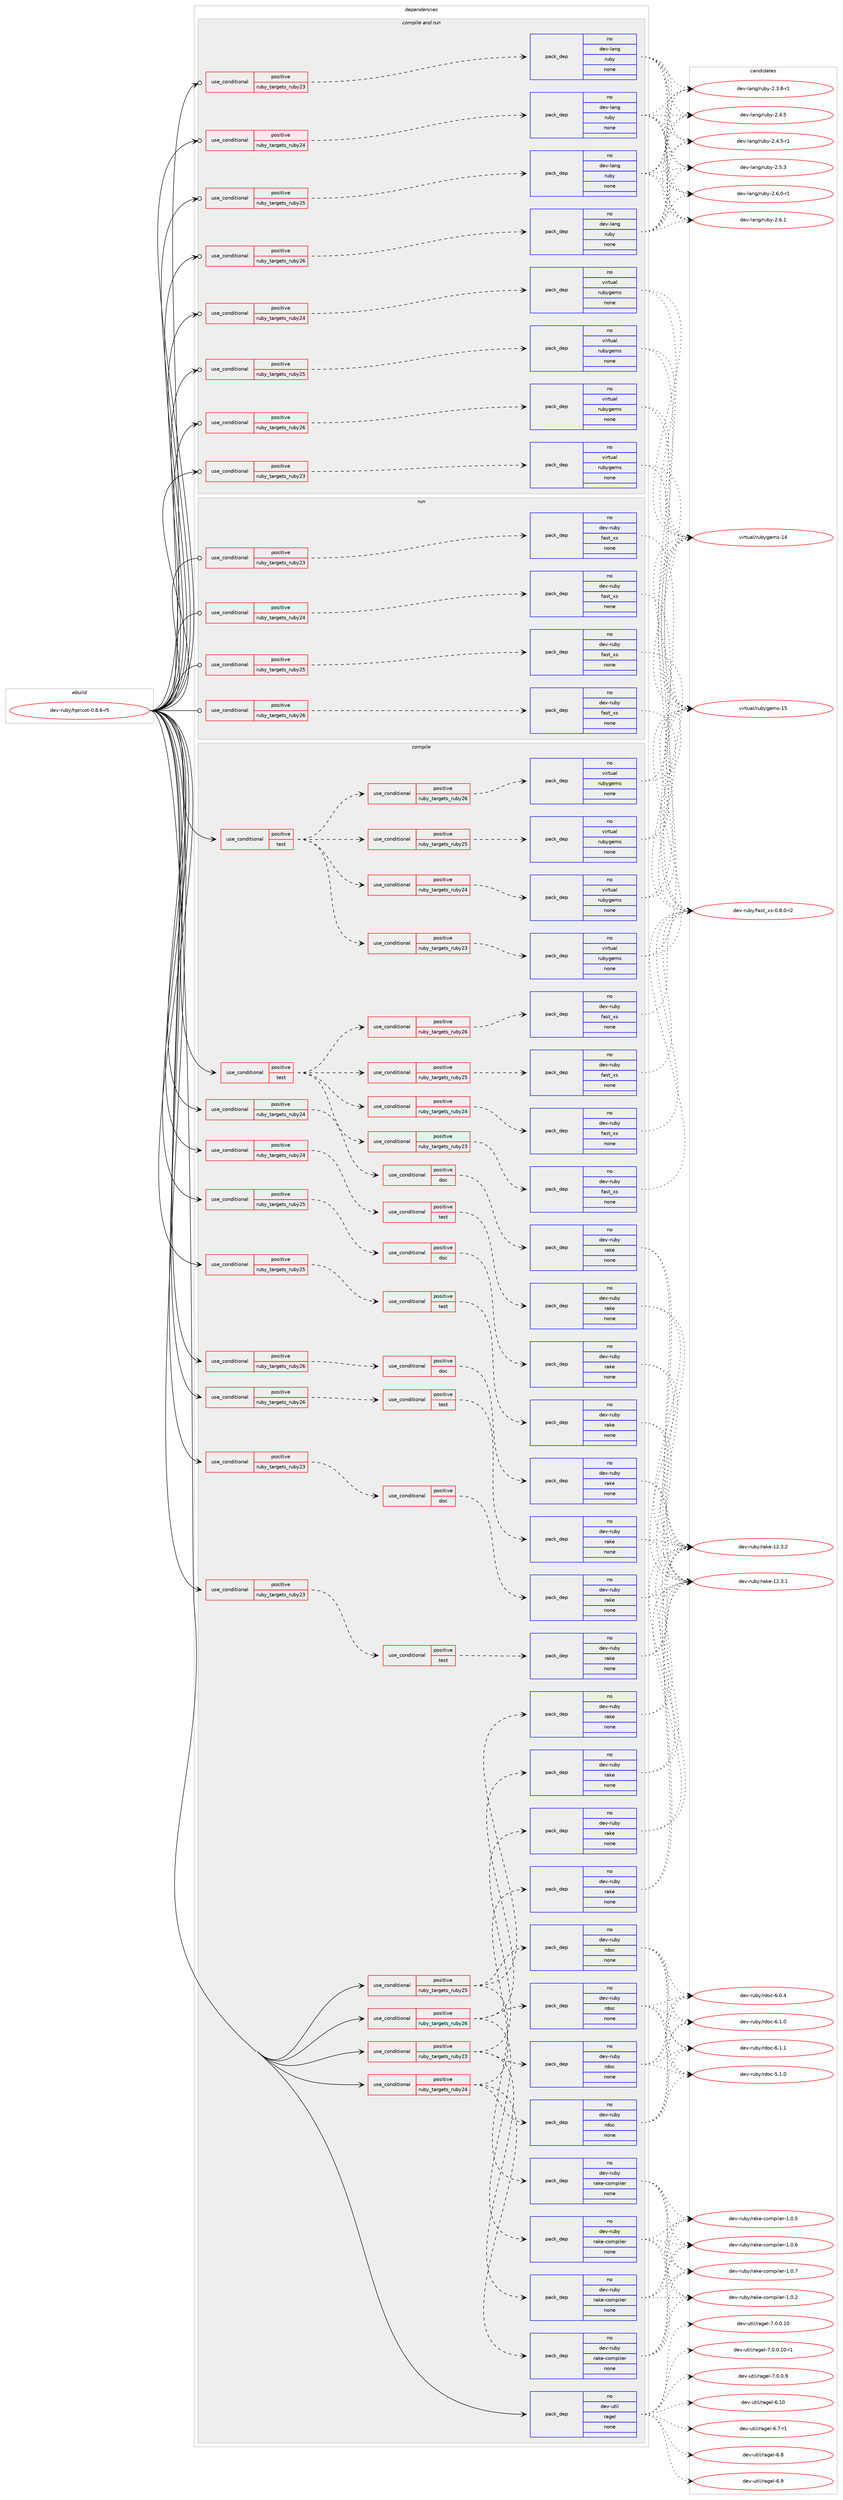 digraph prolog {

# *************
# Graph options
# *************

newrank=true;
concentrate=true;
compound=true;
graph [rankdir=LR,fontname=Helvetica,fontsize=10,ranksep=1.5];#, ranksep=2.5, nodesep=0.2];
edge  [arrowhead=vee];
node  [fontname=Helvetica,fontsize=10];

# **********
# The ebuild
# **********

subgraph cluster_leftcol {
color=gray;
rank=same;
label=<<i>ebuild</i>>;
id [label="dev-ruby/hpricot-0.8.6-r5", color=red, width=4, href="../dev-ruby/hpricot-0.8.6-r5.svg"];
}

# ****************
# The dependencies
# ****************

subgraph cluster_midcol {
color=gray;
label=<<i>dependencies</i>>;
subgraph cluster_compile {
fillcolor="#eeeeee";
style=filled;
label=<<i>compile</i>>;
subgraph cond402086 {
dependency1497655 [label=<<TABLE BORDER="0" CELLBORDER="1" CELLSPACING="0" CELLPADDING="4"><TR><TD ROWSPAN="3" CELLPADDING="10">use_conditional</TD></TR><TR><TD>positive</TD></TR><TR><TD>ruby_targets_ruby23</TD></TR></TABLE>>, shape=none, color=red];
subgraph cond402087 {
dependency1497656 [label=<<TABLE BORDER="0" CELLBORDER="1" CELLSPACING="0" CELLPADDING="4"><TR><TD ROWSPAN="3" CELLPADDING="10">use_conditional</TD></TR><TR><TD>positive</TD></TR><TR><TD>doc</TD></TR></TABLE>>, shape=none, color=red];
subgraph pack1072124 {
dependency1497657 [label=<<TABLE BORDER="0" CELLBORDER="1" CELLSPACING="0" CELLPADDING="4" WIDTH="220"><TR><TD ROWSPAN="6" CELLPADDING="30">pack_dep</TD></TR><TR><TD WIDTH="110">no</TD></TR><TR><TD>dev-ruby</TD></TR><TR><TD>rake</TD></TR><TR><TD>none</TD></TR><TR><TD></TD></TR></TABLE>>, shape=none, color=blue];
}
dependency1497656:e -> dependency1497657:w [weight=20,style="dashed",arrowhead="vee"];
}
dependency1497655:e -> dependency1497656:w [weight=20,style="dashed",arrowhead="vee"];
}
id:e -> dependency1497655:w [weight=20,style="solid",arrowhead="vee"];
subgraph cond402088 {
dependency1497658 [label=<<TABLE BORDER="0" CELLBORDER="1" CELLSPACING="0" CELLPADDING="4"><TR><TD ROWSPAN="3" CELLPADDING="10">use_conditional</TD></TR><TR><TD>positive</TD></TR><TR><TD>ruby_targets_ruby23</TD></TR></TABLE>>, shape=none, color=red];
subgraph cond402089 {
dependency1497659 [label=<<TABLE BORDER="0" CELLBORDER="1" CELLSPACING="0" CELLPADDING="4"><TR><TD ROWSPAN="3" CELLPADDING="10">use_conditional</TD></TR><TR><TD>positive</TD></TR><TR><TD>test</TD></TR></TABLE>>, shape=none, color=red];
subgraph pack1072125 {
dependency1497660 [label=<<TABLE BORDER="0" CELLBORDER="1" CELLSPACING="0" CELLPADDING="4" WIDTH="220"><TR><TD ROWSPAN="6" CELLPADDING="30">pack_dep</TD></TR><TR><TD WIDTH="110">no</TD></TR><TR><TD>dev-ruby</TD></TR><TR><TD>rake</TD></TR><TR><TD>none</TD></TR><TR><TD></TD></TR></TABLE>>, shape=none, color=blue];
}
dependency1497659:e -> dependency1497660:w [weight=20,style="dashed",arrowhead="vee"];
}
dependency1497658:e -> dependency1497659:w [weight=20,style="dashed",arrowhead="vee"];
}
id:e -> dependency1497658:w [weight=20,style="solid",arrowhead="vee"];
subgraph cond402090 {
dependency1497661 [label=<<TABLE BORDER="0" CELLBORDER="1" CELLSPACING="0" CELLPADDING="4"><TR><TD ROWSPAN="3" CELLPADDING="10">use_conditional</TD></TR><TR><TD>positive</TD></TR><TR><TD>ruby_targets_ruby23</TD></TR></TABLE>>, shape=none, color=red];
subgraph pack1072126 {
dependency1497662 [label=<<TABLE BORDER="0" CELLBORDER="1" CELLSPACING="0" CELLPADDING="4" WIDTH="220"><TR><TD ROWSPAN="6" CELLPADDING="30">pack_dep</TD></TR><TR><TD WIDTH="110">no</TD></TR><TR><TD>dev-ruby</TD></TR><TR><TD>rake</TD></TR><TR><TD>none</TD></TR><TR><TD></TD></TR></TABLE>>, shape=none, color=blue];
}
dependency1497661:e -> dependency1497662:w [weight=20,style="dashed",arrowhead="vee"];
subgraph pack1072127 {
dependency1497663 [label=<<TABLE BORDER="0" CELLBORDER="1" CELLSPACING="0" CELLPADDING="4" WIDTH="220"><TR><TD ROWSPAN="6" CELLPADDING="30">pack_dep</TD></TR><TR><TD WIDTH="110">no</TD></TR><TR><TD>dev-ruby</TD></TR><TR><TD>rdoc</TD></TR><TR><TD>none</TD></TR><TR><TD></TD></TR></TABLE>>, shape=none, color=blue];
}
dependency1497661:e -> dependency1497663:w [weight=20,style="dashed",arrowhead="vee"];
subgraph pack1072128 {
dependency1497664 [label=<<TABLE BORDER="0" CELLBORDER="1" CELLSPACING="0" CELLPADDING="4" WIDTH="220"><TR><TD ROWSPAN="6" CELLPADDING="30">pack_dep</TD></TR><TR><TD WIDTH="110">no</TD></TR><TR><TD>dev-ruby</TD></TR><TR><TD>rake-compiler</TD></TR><TR><TD>none</TD></TR><TR><TD></TD></TR></TABLE>>, shape=none, color=blue];
}
dependency1497661:e -> dependency1497664:w [weight=20,style="dashed",arrowhead="vee"];
}
id:e -> dependency1497661:w [weight=20,style="solid",arrowhead="vee"];
subgraph cond402091 {
dependency1497665 [label=<<TABLE BORDER="0" CELLBORDER="1" CELLSPACING="0" CELLPADDING="4"><TR><TD ROWSPAN="3" CELLPADDING="10">use_conditional</TD></TR><TR><TD>positive</TD></TR><TR><TD>ruby_targets_ruby24</TD></TR></TABLE>>, shape=none, color=red];
subgraph cond402092 {
dependency1497666 [label=<<TABLE BORDER="0" CELLBORDER="1" CELLSPACING="0" CELLPADDING="4"><TR><TD ROWSPAN="3" CELLPADDING="10">use_conditional</TD></TR><TR><TD>positive</TD></TR><TR><TD>doc</TD></TR></TABLE>>, shape=none, color=red];
subgraph pack1072129 {
dependency1497667 [label=<<TABLE BORDER="0" CELLBORDER="1" CELLSPACING="0" CELLPADDING="4" WIDTH="220"><TR><TD ROWSPAN="6" CELLPADDING="30">pack_dep</TD></TR><TR><TD WIDTH="110">no</TD></TR><TR><TD>dev-ruby</TD></TR><TR><TD>rake</TD></TR><TR><TD>none</TD></TR><TR><TD></TD></TR></TABLE>>, shape=none, color=blue];
}
dependency1497666:e -> dependency1497667:w [weight=20,style="dashed",arrowhead="vee"];
}
dependency1497665:e -> dependency1497666:w [weight=20,style="dashed",arrowhead="vee"];
}
id:e -> dependency1497665:w [weight=20,style="solid",arrowhead="vee"];
subgraph cond402093 {
dependency1497668 [label=<<TABLE BORDER="0" CELLBORDER="1" CELLSPACING="0" CELLPADDING="4"><TR><TD ROWSPAN="3" CELLPADDING="10">use_conditional</TD></TR><TR><TD>positive</TD></TR><TR><TD>ruby_targets_ruby24</TD></TR></TABLE>>, shape=none, color=red];
subgraph cond402094 {
dependency1497669 [label=<<TABLE BORDER="0" CELLBORDER="1" CELLSPACING="0" CELLPADDING="4"><TR><TD ROWSPAN="3" CELLPADDING="10">use_conditional</TD></TR><TR><TD>positive</TD></TR><TR><TD>test</TD></TR></TABLE>>, shape=none, color=red];
subgraph pack1072130 {
dependency1497670 [label=<<TABLE BORDER="0" CELLBORDER="1" CELLSPACING="0" CELLPADDING="4" WIDTH="220"><TR><TD ROWSPAN="6" CELLPADDING="30">pack_dep</TD></TR><TR><TD WIDTH="110">no</TD></TR><TR><TD>dev-ruby</TD></TR><TR><TD>rake</TD></TR><TR><TD>none</TD></TR><TR><TD></TD></TR></TABLE>>, shape=none, color=blue];
}
dependency1497669:e -> dependency1497670:w [weight=20,style="dashed",arrowhead="vee"];
}
dependency1497668:e -> dependency1497669:w [weight=20,style="dashed",arrowhead="vee"];
}
id:e -> dependency1497668:w [weight=20,style="solid",arrowhead="vee"];
subgraph cond402095 {
dependency1497671 [label=<<TABLE BORDER="0" CELLBORDER="1" CELLSPACING="0" CELLPADDING="4"><TR><TD ROWSPAN="3" CELLPADDING="10">use_conditional</TD></TR><TR><TD>positive</TD></TR><TR><TD>ruby_targets_ruby24</TD></TR></TABLE>>, shape=none, color=red];
subgraph pack1072131 {
dependency1497672 [label=<<TABLE BORDER="0" CELLBORDER="1" CELLSPACING="0" CELLPADDING="4" WIDTH="220"><TR><TD ROWSPAN="6" CELLPADDING="30">pack_dep</TD></TR><TR><TD WIDTH="110">no</TD></TR><TR><TD>dev-ruby</TD></TR><TR><TD>rake</TD></TR><TR><TD>none</TD></TR><TR><TD></TD></TR></TABLE>>, shape=none, color=blue];
}
dependency1497671:e -> dependency1497672:w [weight=20,style="dashed",arrowhead="vee"];
subgraph pack1072132 {
dependency1497673 [label=<<TABLE BORDER="0" CELLBORDER="1" CELLSPACING="0" CELLPADDING="4" WIDTH="220"><TR><TD ROWSPAN="6" CELLPADDING="30">pack_dep</TD></TR><TR><TD WIDTH="110">no</TD></TR><TR><TD>dev-ruby</TD></TR><TR><TD>rdoc</TD></TR><TR><TD>none</TD></TR><TR><TD></TD></TR></TABLE>>, shape=none, color=blue];
}
dependency1497671:e -> dependency1497673:w [weight=20,style="dashed",arrowhead="vee"];
subgraph pack1072133 {
dependency1497674 [label=<<TABLE BORDER="0" CELLBORDER="1" CELLSPACING="0" CELLPADDING="4" WIDTH="220"><TR><TD ROWSPAN="6" CELLPADDING="30">pack_dep</TD></TR><TR><TD WIDTH="110">no</TD></TR><TR><TD>dev-ruby</TD></TR><TR><TD>rake-compiler</TD></TR><TR><TD>none</TD></TR><TR><TD></TD></TR></TABLE>>, shape=none, color=blue];
}
dependency1497671:e -> dependency1497674:w [weight=20,style="dashed",arrowhead="vee"];
}
id:e -> dependency1497671:w [weight=20,style="solid",arrowhead="vee"];
subgraph cond402096 {
dependency1497675 [label=<<TABLE BORDER="0" CELLBORDER="1" CELLSPACING="0" CELLPADDING="4"><TR><TD ROWSPAN="3" CELLPADDING="10">use_conditional</TD></TR><TR><TD>positive</TD></TR><TR><TD>ruby_targets_ruby25</TD></TR></TABLE>>, shape=none, color=red];
subgraph cond402097 {
dependency1497676 [label=<<TABLE BORDER="0" CELLBORDER="1" CELLSPACING="0" CELLPADDING="4"><TR><TD ROWSPAN="3" CELLPADDING="10">use_conditional</TD></TR><TR><TD>positive</TD></TR><TR><TD>doc</TD></TR></TABLE>>, shape=none, color=red];
subgraph pack1072134 {
dependency1497677 [label=<<TABLE BORDER="0" CELLBORDER="1" CELLSPACING="0" CELLPADDING="4" WIDTH="220"><TR><TD ROWSPAN="6" CELLPADDING="30">pack_dep</TD></TR><TR><TD WIDTH="110">no</TD></TR><TR><TD>dev-ruby</TD></TR><TR><TD>rake</TD></TR><TR><TD>none</TD></TR><TR><TD></TD></TR></TABLE>>, shape=none, color=blue];
}
dependency1497676:e -> dependency1497677:w [weight=20,style="dashed",arrowhead="vee"];
}
dependency1497675:e -> dependency1497676:w [weight=20,style="dashed",arrowhead="vee"];
}
id:e -> dependency1497675:w [weight=20,style="solid",arrowhead="vee"];
subgraph cond402098 {
dependency1497678 [label=<<TABLE BORDER="0" CELLBORDER="1" CELLSPACING="0" CELLPADDING="4"><TR><TD ROWSPAN="3" CELLPADDING="10">use_conditional</TD></TR><TR><TD>positive</TD></TR><TR><TD>ruby_targets_ruby25</TD></TR></TABLE>>, shape=none, color=red];
subgraph cond402099 {
dependency1497679 [label=<<TABLE BORDER="0" CELLBORDER="1" CELLSPACING="0" CELLPADDING="4"><TR><TD ROWSPAN="3" CELLPADDING="10">use_conditional</TD></TR><TR><TD>positive</TD></TR><TR><TD>test</TD></TR></TABLE>>, shape=none, color=red];
subgraph pack1072135 {
dependency1497680 [label=<<TABLE BORDER="0" CELLBORDER="1" CELLSPACING="0" CELLPADDING="4" WIDTH="220"><TR><TD ROWSPAN="6" CELLPADDING="30">pack_dep</TD></TR><TR><TD WIDTH="110">no</TD></TR><TR><TD>dev-ruby</TD></TR><TR><TD>rake</TD></TR><TR><TD>none</TD></TR><TR><TD></TD></TR></TABLE>>, shape=none, color=blue];
}
dependency1497679:e -> dependency1497680:w [weight=20,style="dashed",arrowhead="vee"];
}
dependency1497678:e -> dependency1497679:w [weight=20,style="dashed",arrowhead="vee"];
}
id:e -> dependency1497678:w [weight=20,style="solid",arrowhead="vee"];
subgraph cond402100 {
dependency1497681 [label=<<TABLE BORDER="0" CELLBORDER="1" CELLSPACING="0" CELLPADDING="4"><TR><TD ROWSPAN="3" CELLPADDING="10">use_conditional</TD></TR><TR><TD>positive</TD></TR><TR><TD>ruby_targets_ruby25</TD></TR></TABLE>>, shape=none, color=red];
subgraph pack1072136 {
dependency1497682 [label=<<TABLE BORDER="0" CELLBORDER="1" CELLSPACING="0" CELLPADDING="4" WIDTH="220"><TR><TD ROWSPAN="6" CELLPADDING="30">pack_dep</TD></TR><TR><TD WIDTH="110">no</TD></TR><TR><TD>dev-ruby</TD></TR><TR><TD>rake</TD></TR><TR><TD>none</TD></TR><TR><TD></TD></TR></TABLE>>, shape=none, color=blue];
}
dependency1497681:e -> dependency1497682:w [weight=20,style="dashed",arrowhead="vee"];
subgraph pack1072137 {
dependency1497683 [label=<<TABLE BORDER="0" CELLBORDER="1" CELLSPACING="0" CELLPADDING="4" WIDTH="220"><TR><TD ROWSPAN="6" CELLPADDING="30">pack_dep</TD></TR><TR><TD WIDTH="110">no</TD></TR><TR><TD>dev-ruby</TD></TR><TR><TD>rdoc</TD></TR><TR><TD>none</TD></TR><TR><TD></TD></TR></TABLE>>, shape=none, color=blue];
}
dependency1497681:e -> dependency1497683:w [weight=20,style="dashed",arrowhead="vee"];
subgraph pack1072138 {
dependency1497684 [label=<<TABLE BORDER="0" CELLBORDER="1" CELLSPACING="0" CELLPADDING="4" WIDTH="220"><TR><TD ROWSPAN="6" CELLPADDING="30">pack_dep</TD></TR><TR><TD WIDTH="110">no</TD></TR><TR><TD>dev-ruby</TD></TR><TR><TD>rake-compiler</TD></TR><TR><TD>none</TD></TR><TR><TD></TD></TR></TABLE>>, shape=none, color=blue];
}
dependency1497681:e -> dependency1497684:w [weight=20,style="dashed",arrowhead="vee"];
}
id:e -> dependency1497681:w [weight=20,style="solid",arrowhead="vee"];
subgraph cond402101 {
dependency1497685 [label=<<TABLE BORDER="0" CELLBORDER="1" CELLSPACING="0" CELLPADDING="4"><TR><TD ROWSPAN="3" CELLPADDING="10">use_conditional</TD></TR><TR><TD>positive</TD></TR><TR><TD>ruby_targets_ruby26</TD></TR></TABLE>>, shape=none, color=red];
subgraph cond402102 {
dependency1497686 [label=<<TABLE BORDER="0" CELLBORDER="1" CELLSPACING="0" CELLPADDING="4"><TR><TD ROWSPAN="3" CELLPADDING="10">use_conditional</TD></TR><TR><TD>positive</TD></TR><TR><TD>doc</TD></TR></TABLE>>, shape=none, color=red];
subgraph pack1072139 {
dependency1497687 [label=<<TABLE BORDER="0" CELLBORDER="1" CELLSPACING="0" CELLPADDING="4" WIDTH="220"><TR><TD ROWSPAN="6" CELLPADDING="30">pack_dep</TD></TR><TR><TD WIDTH="110">no</TD></TR><TR><TD>dev-ruby</TD></TR><TR><TD>rake</TD></TR><TR><TD>none</TD></TR><TR><TD></TD></TR></TABLE>>, shape=none, color=blue];
}
dependency1497686:e -> dependency1497687:w [weight=20,style="dashed",arrowhead="vee"];
}
dependency1497685:e -> dependency1497686:w [weight=20,style="dashed",arrowhead="vee"];
}
id:e -> dependency1497685:w [weight=20,style="solid",arrowhead="vee"];
subgraph cond402103 {
dependency1497688 [label=<<TABLE BORDER="0" CELLBORDER="1" CELLSPACING="0" CELLPADDING="4"><TR><TD ROWSPAN="3" CELLPADDING="10">use_conditional</TD></TR><TR><TD>positive</TD></TR><TR><TD>ruby_targets_ruby26</TD></TR></TABLE>>, shape=none, color=red];
subgraph cond402104 {
dependency1497689 [label=<<TABLE BORDER="0" CELLBORDER="1" CELLSPACING="0" CELLPADDING="4"><TR><TD ROWSPAN="3" CELLPADDING="10">use_conditional</TD></TR><TR><TD>positive</TD></TR><TR><TD>test</TD></TR></TABLE>>, shape=none, color=red];
subgraph pack1072140 {
dependency1497690 [label=<<TABLE BORDER="0" CELLBORDER="1" CELLSPACING="0" CELLPADDING="4" WIDTH="220"><TR><TD ROWSPAN="6" CELLPADDING="30">pack_dep</TD></TR><TR><TD WIDTH="110">no</TD></TR><TR><TD>dev-ruby</TD></TR><TR><TD>rake</TD></TR><TR><TD>none</TD></TR><TR><TD></TD></TR></TABLE>>, shape=none, color=blue];
}
dependency1497689:e -> dependency1497690:w [weight=20,style="dashed",arrowhead="vee"];
}
dependency1497688:e -> dependency1497689:w [weight=20,style="dashed",arrowhead="vee"];
}
id:e -> dependency1497688:w [weight=20,style="solid",arrowhead="vee"];
subgraph cond402105 {
dependency1497691 [label=<<TABLE BORDER="0" CELLBORDER="1" CELLSPACING="0" CELLPADDING="4"><TR><TD ROWSPAN="3" CELLPADDING="10">use_conditional</TD></TR><TR><TD>positive</TD></TR><TR><TD>ruby_targets_ruby26</TD></TR></TABLE>>, shape=none, color=red];
subgraph pack1072141 {
dependency1497692 [label=<<TABLE BORDER="0" CELLBORDER="1" CELLSPACING="0" CELLPADDING="4" WIDTH="220"><TR><TD ROWSPAN="6" CELLPADDING="30">pack_dep</TD></TR><TR><TD WIDTH="110">no</TD></TR><TR><TD>dev-ruby</TD></TR><TR><TD>rake</TD></TR><TR><TD>none</TD></TR><TR><TD></TD></TR></TABLE>>, shape=none, color=blue];
}
dependency1497691:e -> dependency1497692:w [weight=20,style="dashed",arrowhead="vee"];
subgraph pack1072142 {
dependency1497693 [label=<<TABLE BORDER="0" CELLBORDER="1" CELLSPACING="0" CELLPADDING="4" WIDTH="220"><TR><TD ROWSPAN="6" CELLPADDING="30">pack_dep</TD></TR><TR><TD WIDTH="110">no</TD></TR><TR><TD>dev-ruby</TD></TR><TR><TD>rdoc</TD></TR><TR><TD>none</TD></TR><TR><TD></TD></TR></TABLE>>, shape=none, color=blue];
}
dependency1497691:e -> dependency1497693:w [weight=20,style="dashed",arrowhead="vee"];
subgraph pack1072143 {
dependency1497694 [label=<<TABLE BORDER="0" CELLBORDER="1" CELLSPACING="0" CELLPADDING="4" WIDTH="220"><TR><TD ROWSPAN="6" CELLPADDING="30">pack_dep</TD></TR><TR><TD WIDTH="110">no</TD></TR><TR><TD>dev-ruby</TD></TR><TR><TD>rake-compiler</TD></TR><TR><TD>none</TD></TR><TR><TD></TD></TR></TABLE>>, shape=none, color=blue];
}
dependency1497691:e -> dependency1497694:w [weight=20,style="dashed",arrowhead="vee"];
}
id:e -> dependency1497691:w [weight=20,style="solid",arrowhead="vee"];
subgraph cond402106 {
dependency1497695 [label=<<TABLE BORDER="0" CELLBORDER="1" CELLSPACING="0" CELLPADDING="4"><TR><TD ROWSPAN="3" CELLPADDING="10">use_conditional</TD></TR><TR><TD>positive</TD></TR><TR><TD>test</TD></TR></TABLE>>, shape=none, color=red];
subgraph cond402107 {
dependency1497696 [label=<<TABLE BORDER="0" CELLBORDER="1" CELLSPACING="0" CELLPADDING="4"><TR><TD ROWSPAN="3" CELLPADDING="10">use_conditional</TD></TR><TR><TD>positive</TD></TR><TR><TD>ruby_targets_ruby23</TD></TR></TABLE>>, shape=none, color=red];
subgraph pack1072144 {
dependency1497697 [label=<<TABLE BORDER="0" CELLBORDER="1" CELLSPACING="0" CELLPADDING="4" WIDTH="220"><TR><TD ROWSPAN="6" CELLPADDING="30">pack_dep</TD></TR><TR><TD WIDTH="110">no</TD></TR><TR><TD>dev-ruby</TD></TR><TR><TD>fast_xs</TD></TR><TR><TD>none</TD></TR><TR><TD></TD></TR></TABLE>>, shape=none, color=blue];
}
dependency1497696:e -> dependency1497697:w [weight=20,style="dashed",arrowhead="vee"];
}
dependency1497695:e -> dependency1497696:w [weight=20,style="dashed",arrowhead="vee"];
subgraph cond402108 {
dependency1497698 [label=<<TABLE BORDER="0" CELLBORDER="1" CELLSPACING="0" CELLPADDING="4"><TR><TD ROWSPAN="3" CELLPADDING="10">use_conditional</TD></TR><TR><TD>positive</TD></TR><TR><TD>ruby_targets_ruby24</TD></TR></TABLE>>, shape=none, color=red];
subgraph pack1072145 {
dependency1497699 [label=<<TABLE BORDER="0" CELLBORDER="1" CELLSPACING="0" CELLPADDING="4" WIDTH="220"><TR><TD ROWSPAN="6" CELLPADDING="30">pack_dep</TD></TR><TR><TD WIDTH="110">no</TD></TR><TR><TD>dev-ruby</TD></TR><TR><TD>fast_xs</TD></TR><TR><TD>none</TD></TR><TR><TD></TD></TR></TABLE>>, shape=none, color=blue];
}
dependency1497698:e -> dependency1497699:w [weight=20,style="dashed",arrowhead="vee"];
}
dependency1497695:e -> dependency1497698:w [weight=20,style="dashed",arrowhead="vee"];
subgraph cond402109 {
dependency1497700 [label=<<TABLE BORDER="0" CELLBORDER="1" CELLSPACING="0" CELLPADDING="4"><TR><TD ROWSPAN="3" CELLPADDING="10">use_conditional</TD></TR><TR><TD>positive</TD></TR><TR><TD>ruby_targets_ruby25</TD></TR></TABLE>>, shape=none, color=red];
subgraph pack1072146 {
dependency1497701 [label=<<TABLE BORDER="0" CELLBORDER="1" CELLSPACING="0" CELLPADDING="4" WIDTH="220"><TR><TD ROWSPAN="6" CELLPADDING="30">pack_dep</TD></TR><TR><TD WIDTH="110">no</TD></TR><TR><TD>dev-ruby</TD></TR><TR><TD>fast_xs</TD></TR><TR><TD>none</TD></TR><TR><TD></TD></TR></TABLE>>, shape=none, color=blue];
}
dependency1497700:e -> dependency1497701:w [weight=20,style="dashed",arrowhead="vee"];
}
dependency1497695:e -> dependency1497700:w [weight=20,style="dashed",arrowhead="vee"];
subgraph cond402110 {
dependency1497702 [label=<<TABLE BORDER="0" CELLBORDER="1" CELLSPACING="0" CELLPADDING="4"><TR><TD ROWSPAN="3" CELLPADDING="10">use_conditional</TD></TR><TR><TD>positive</TD></TR><TR><TD>ruby_targets_ruby26</TD></TR></TABLE>>, shape=none, color=red];
subgraph pack1072147 {
dependency1497703 [label=<<TABLE BORDER="0" CELLBORDER="1" CELLSPACING="0" CELLPADDING="4" WIDTH="220"><TR><TD ROWSPAN="6" CELLPADDING="30">pack_dep</TD></TR><TR><TD WIDTH="110">no</TD></TR><TR><TD>dev-ruby</TD></TR><TR><TD>fast_xs</TD></TR><TR><TD>none</TD></TR><TR><TD></TD></TR></TABLE>>, shape=none, color=blue];
}
dependency1497702:e -> dependency1497703:w [weight=20,style="dashed",arrowhead="vee"];
}
dependency1497695:e -> dependency1497702:w [weight=20,style="dashed",arrowhead="vee"];
}
id:e -> dependency1497695:w [weight=20,style="solid",arrowhead="vee"];
subgraph cond402111 {
dependency1497704 [label=<<TABLE BORDER="0" CELLBORDER="1" CELLSPACING="0" CELLPADDING="4"><TR><TD ROWSPAN="3" CELLPADDING="10">use_conditional</TD></TR><TR><TD>positive</TD></TR><TR><TD>test</TD></TR></TABLE>>, shape=none, color=red];
subgraph cond402112 {
dependency1497705 [label=<<TABLE BORDER="0" CELLBORDER="1" CELLSPACING="0" CELLPADDING="4"><TR><TD ROWSPAN="3" CELLPADDING="10">use_conditional</TD></TR><TR><TD>positive</TD></TR><TR><TD>ruby_targets_ruby23</TD></TR></TABLE>>, shape=none, color=red];
subgraph pack1072148 {
dependency1497706 [label=<<TABLE BORDER="0" CELLBORDER="1" CELLSPACING="0" CELLPADDING="4" WIDTH="220"><TR><TD ROWSPAN="6" CELLPADDING="30">pack_dep</TD></TR><TR><TD WIDTH="110">no</TD></TR><TR><TD>virtual</TD></TR><TR><TD>rubygems</TD></TR><TR><TD>none</TD></TR><TR><TD></TD></TR></TABLE>>, shape=none, color=blue];
}
dependency1497705:e -> dependency1497706:w [weight=20,style="dashed",arrowhead="vee"];
}
dependency1497704:e -> dependency1497705:w [weight=20,style="dashed",arrowhead="vee"];
subgraph cond402113 {
dependency1497707 [label=<<TABLE BORDER="0" CELLBORDER="1" CELLSPACING="0" CELLPADDING="4"><TR><TD ROWSPAN="3" CELLPADDING="10">use_conditional</TD></TR><TR><TD>positive</TD></TR><TR><TD>ruby_targets_ruby24</TD></TR></TABLE>>, shape=none, color=red];
subgraph pack1072149 {
dependency1497708 [label=<<TABLE BORDER="0" CELLBORDER="1" CELLSPACING="0" CELLPADDING="4" WIDTH="220"><TR><TD ROWSPAN="6" CELLPADDING="30">pack_dep</TD></TR><TR><TD WIDTH="110">no</TD></TR><TR><TD>virtual</TD></TR><TR><TD>rubygems</TD></TR><TR><TD>none</TD></TR><TR><TD></TD></TR></TABLE>>, shape=none, color=blue];
}
dependency1497707:e -> dependency1497708:w [weight=20,style="dashed",arrowhead="vee"];
}
dependency1497704:e -> dependency1497707:w [weight=20,style="dashed",arrowhead="vee"];
subgraph cond402114 {
dependency1497709 [label=<<TABLE BORDER="0" CELLBORDER="1" CELLSPACING="0" CELLPADDING="4"><TR><TD ROWSPAN="3" CELLPADDING="10">use_conditional</TD></TR><TR><TD>positive</TD></TR><TR><TD>ruby_targets_ruby25</TD></TR></TABLE>>, shape=none, color=red];
subgraph pack1072150 {
dependency1497710 [label=<<TABLE BORDER="0" CELLBORDER="1" CELLSPACING="0" CELLPADDING="4" WIDTH="220"><TR><TD ROWSPAN="6" CELLPADDING="30">pack_dep</TD></TR><TR><TD WIDTH="110">no</TD></TR><TR><TD>virtual</TD></TR><TR><TD>rubygems</TD></TR><TR><TD>none</TD></TR><TR><TD></TD></TR></TABLE>>, shape=none, color=blue];
}
dependency1497709:e -> dependency1497710:w [weight=20,style="dashed",arrowhead="vee"];
}
dependency1497704:e -> dependency1497709:w [weight=20,style="dashed",arrowhead="vee"];
subgraph cond402115 {
dependency1497711 [label=<<TABLE BORDER="0" CELLBORDER="1" CELLSPACING="0" CELLPADDING="4"><TR><TD ROWSPAN="3" CELLPADDING="10">use_conditional</TD></TR><TR><TD>positive</TD></TR><TR><TD>ruby_targets_ruby26</TD></TR></TABLE>>, shape=none, color=red];
subgraph pack1072151 {
dependency1497712 [label=<<TABLE BORDER="0" CELLBORDER="1" CELLSPACING="0" CELLPADDING="4" WIDTH="220"><TR><TD ROWSPAN="6" CELLPADDING="30">pack_dep</TD></TR><TR><TD WIDTH="110">no</TD></TR><TR><TD>virtual</TD></TR><TR><TD>rubygems</TD></TR><TR><TD>none</TD></TR><TR><TD></TD></TR></TABLE>>, shape=none, color=blue];
}
dependency1497711:e -> dependency1497712:w [weight=20,style="dashed",arrowhead="vee"];
}
dependency1497704:e -> dependency1497711:w [weight=20,style="dashed",arrowhead="vee"];
}
id:e -> dependency1497704:w [weight=20,style="solid",arrowhead="vee"];
subgraph pack1072152 {
dependency1497713 [label=<<TABLE BORDER="0" CELLBORDER="1" CELLSPACING="0" CELLPADDING="4" WIDTH="220"><TR><TD ROWSPAN="6" CELLPADDING="30">pack_dep</TD></TR><TR><TD WIDTH="110">no</TD></TR><TR><TD>dev-util</TD></TR><TR><TD>ragel</TD></TR><TR><TD>none</TD></TR><TR><TD></TD></TR></TABLE>>, shape=none, color=blue];
}
id:e -> dependency1497713:w [weight=20,style="solid",arrowhead="vee"];
}
subgraph cluster_compileandrun {
fillcolor="#eeeeee";
style=filled;
label=<<i>compile and run</i>>;
subgraph cond402116 {
dependency1497714 [label=<<TABLE BORDER="0" CELLBORDER="1" CELLSPACING="0" CELLPADDING="4"><TR><TD ROWSPAN="3" CELLPADDING="10">use_conditional</TD></TR><TR><TD>positive</TD></TR><TR><TD>ruby_targets_ruby23</TD></TR></TABLE>>, shape=none, color=red];
subgraph pack1072153 {
dependency1497715 [label=<<TABLE BORDER="0" CELLBORDER="1" CELLSPACING="0" CELLPADDING="4" WIDTH="220"><TR><TD ROWSPAN="6" CELLPADDING="30">pack_dep</TD></TR><TR><TD WIDTH="110">no</TD></TR><TR><TD>dev-lang</TD></TR><TR><TD>ruby</TD></TR><TR><TD>none</TD></TR><TR><TD></TD></TR></TABLE>>, shape=none, color=blue];
}
dependency1497714:e -> dependency1497715:w [weight=20,style="dashed",arrowhead="vee"];
}
id:e -> dependency1497714:w [weight=20,style="solid",arrowhead="odotvee"];
subgraph cond402117 {
dependency1497716 [label=<<TABLE BORDER="0" CELLBORDER="1" CELLSPACING="0" CELLPADDING="4"><TR><TD ROWSPAN="3" CELLPADDING="10">use_conditional</TD></TR><TR><TD>positive</TD></TR><TR><TD>ruby_targets_ruby23</TD></TR></TABLE>>, shape=none, color=red];
subgraph pack1072154 {
dependency1497717 [label=<<TABLE BORDER="0" CELLBORDER="1" CELLSPACING="0" CELLPADDING="4" WIDTH="220"><TR><TD ROWSPAN="6" CELLPADDING="30">pack_dep</TD></TR><TR><TD WIDTH="110">no</TD></TR><TR><TD>virtual</TD></TR><TR><TD>rubygems</TD></TR><TR><TD>none</TD></TR><TR><TD></TD></TR></TABLE>>, shape=none, color=blue];
}
dependency1497716:e -> dependency1497717:w [weight=20,style="dashed",arrowhead="vee"];
}
id:e -> dependency1497716:w [weight=20,style="solid",arrowhead="odotvee"];
subgraph cond402118 {
dependency1497718 [label=<<TABLE BORDER="0" CELLBORDER="1" CELLSPACING="0" CELLPADDING="4"><TR><TD ROWSPAN="3" CELLPADDING="10">use_conditional</TD></TR><TR><TD>positive</TD></TR><TR><TD>ruby_targets_ruby24</TD></TR></TABLE>>, shape=none, color=red];
subgraph pack1072155 {
dependency1497719 [label=<<TABLE BORDER="0" CELLBORDER="1" CELLSPACING="0" CELLPADDING="4" WIDTH="220"><TR><TD ROWSPAN="6" CELLPADDING="30">pack_dep</TD></TR><TR><TD WIDTH="110">no</TD></TR><TR><TD>dev-lang</TD></TR><TR><TD>ruby</TD></TR><TR><TD>none</TD></TR><TR><TD></TD></TR></TABLE>>, shape=none, color=blue];
}
dependency1497718:e -> dependency1497719:w [weight=20,style="dashed",arrowhead="vee"];
}
id:e -> dependency1497718:w [weight=20,style="solid",arrowhead="odotvee"];
subgraph cond402119 {
dependency1497720 [label=<<TABLE BORDER="0" CELLBORDER="1" CELLSPACING="0" CELLPADDING="4"><TR><TD ROWSPAN="3" CELLPADDING="10">use_conditional</TD></TR><TR><TD>positive</TD></TR><TR><TD>ruby_targets_ruby24</TD></TR></TABLE>>, shape=none, color=red];
subgraph pack1072156 {
dependency1497721 [label=<<TABLE BORDER="0" CELLBORDER="1" CELLSPACING="0" CELLPADDING="4" WIDTH="220"><TR><TD ROWSPAN="6" CELLPADDING="30">pack_dep</TD></TR><TR><TD WIDTH="110">no</TD></TR><TR><TD>virtual</TD></TR><TR><TD>rubygems</TD></TR><TR><TD>none</TD></TR><TR><TD></TD></TR></TABLE>>, shape=none, color=blue];
}
dependency1497720:e -> dependency1497721:w [weight=20,style="dashed",arrowhead="vee"];
}
id:e -> dependency1497720:w [weight=20,style="solid",arrowhead="odotvee"];
subgraph cond402120 {
dependency1497722 [label=<<TABLE BORDER="0" CELLBORDER="1" CELLSPACING="0" CELLPADDING="4"><TR><TD ROWSPAN="3" CELLPADDING="10">use_conditional</TD></TR><TR><TD>positive</TD></TR><TR><TD>ruby_targets_ruby25</TD></TR></TABLE>>, shape=none, color=red];
subgraph pack1072157 {
dependency1497723 [label=<<TABLE BORDER="0" CELLBORDER="1" CELLSPACING="0" CELLPADDING="4" WIDTH="220"><TR><TD ROWSPAN="6" CELLPADDING="30">pack_dep</TD></TR><TR><TD WIDTH="110">no</TD></TR><TR><TD>dev-lang</TD></TR><TR><TD>ruby</TD></TR><TR><TD>none</TD></TR><TR><TD></TD></TR></TABLE>>, shape=none, color=blue];
}
dependency1497722:e -> dependency1497723:w [weight=20,style="dashed",arrowhead="vee"];
}
id:e -> dependency1497722:w [weight=20,style="solid",arrowhead="odotvee"];
subgraph cond402121 {
dependency1497724 [label=<<TABLE BORDER="0" CELLBORDER="1" CELLSPACING="0" CELLPADDING="4"><TR><TD ROWSPAN="3" CELLPADDING="10">use_conditional</TD></TR><TR><TD>positive</TD></TR><TR><TD>ruby_targets_ruby25</TD></TR></TABLE>>, shape=none, color=red];
subgraph pack1072158 {
dependency1497725 [label=<<TABLE BORDER="0" CELLBORDER="1" CELLSPACING="0" CELLPADDING="4" WIDTH="220"><TR><TD ROWSPAN="6" CELLPADDING="30">pack_dep</TD></TR><TR><TD WIDTH="110">no</TD></TR><TR><TD>virtual</TD></TR><TR><TD>rubygems</TD></TR><TR><TD>none</TD></TR><TR><TD></TD></TR></TABLE>>, shape=none, color=blue];
}
dependency1497724:e -> dependency1497725:w [weight=20,style="dashed",arrowhead="vee"];
}
id:e -> dependency1497724:w [weight=20,style="solid",arrowhead="odotvee"];
subgraph cond402122 {
dependency1497726 [label=<<TABLE BORDER="0" CELLBORDER="1" CELLSPACING="0" CELLPADDING="4"><TR><TD ROWSPAN="3" CELLPADDING="10">use_conditional</TD></TR><TR><TD>positive</TD></TR><TR><TD>ruby_targets_ruby26</TD></TR></TABLE>>, shape=none, color=red];
subgraph pack1072159 {
dependency1497727 [label=<<TABLE BORDER="0" CELLBORDER="1" CELLSPACING="0" CELLPADDING="4" WIDTH="220"><TR><TD ROWSPAN="6" CELLPADDING="30">pack_dep</TD></TR><TR><TD WIDTH="110">no</TD></TR><TR><TD>dev-lang</TD></TR><TR><TD>ruby</TD></TR><TR><TD>none</TD></TR><TR><TD></TD></TR></TABLE>>, shape=none, color=blue];
}
dependency1497726:e -> dependency1497727:w [weight=20,style="dashed",arrowhead="vee"];
}
id:e -> dependency1497726:w [weight=20,style="solid",arrowhead="odotvee"];
subgraph cond402123 {
dependency1497728 [label=<<TABLE BORDER="0" CELLBORDER="1" CELLSPACING="0" CELLPADDING="4"><TR><TD ROWSPAN="3" CELLPADDING="10">use_conditional</TD></TR><TR><TD>positive</TD></TR><TR><TD>ruby_targets_ruby26</TD></TR></TABLE>>, shape=none, color=red];
subgraph pack1072160 {
dependency1497729 [label=<<TABLE BORDER="0" CELLBORDER="1" CELLSPACING="0" CELLPADDING="4" WIDTH="220"><TR><TD ROWSPAN="6" CELLPADDING="30">pack_dep</TD></TR><TR><TD WIDTH="110">no</TD></TR><TR><TD>virtual</TD></TR><TR><TD>rubygems</TD></TR><TR><TD>none</TD></TR><TR><TD></TD></TR></TABLE>>, shape=none, color=blue];
}
dependency1497728:e -> dependency1497729:w [weight=20,style="dashed",arrowhead="vee"];
}
id:e -> dependency1497728:w [weight=20,style="solid",arrowhead="odotvee"];
}
subgraph cluster_run {
fillcolor="#eeeeee";
style=filled;
label=<<i>run</i>>;
subgraph cond402124 {
dependency1497730 [label=<<TABLE BORDER="0" CELLBORDER="1" CELLSPACING="0" CELLPADDING="4"><TR><TD ROWSPAN="3" CELLPADDING="10">use_conditional</TD></TR><TR><TD>positive</TD></TR><TR><TD>ruby_targets_ruby23</TD></TR></TABLE>>, shape=none, color=red];
subgraph pack1072161 {
dependency1497731 [label=<<TABLE BORDER="0" CELLBORDER="1" CELLSPACING="0" CELLPADDING="4" WIDTH="220"><TR><TD ROWSPAN="6" CELLPADDING="30">pack_dep</TD></TR><TR><TD WIDTH="110">no</TD></TR><TR><TD>dev-ruby</TD></TR><TR><TD>fast_xs</TD></TR><TR><TD>none</TD></TR><TR><TD></TD></TR></TABLE>>, shape=none, color=blue];
}
dependency1497730:e -> dependency1497731:w [weight=20,style="dashed",arrowhead="vee"];
}
id:e -> dependency1497730:w [weight=20,style="solid",arrowhead="odot"];
subgraph cond402125 {
dependency1497732 [label=<<TABLE BORDER="0" CELLBORDER="1" CELLSPACING="0" CELLPADDING="4"><TR><TD ROWSPAN="3" CELLPADDING="10">use_conditional</TD></TR><TR><TD>positive</TD></TR><TR><TD>ruby_targets_ruby24</TD></TR></TABLE>>, shape=none, color=red];
subgraph pack1072162 {
dependency1497733 [label=<<TABLE BORDER="0" CELLBORDER="1" CELLSPACING="0" CELLPADDING="4" WIDTH="220"><TR><TD ROWSPAN="6" CELLPADDING="30">pack_dep</TD></TR><TR><TD WIDTH="110">no</TD></TR><TR><TD>dev-ruby</TD></TR><TR><TD>fast_xs</TD></TR><TR><TD>none</TD></TR><TR><TD></TD></TR></TABLE>>, shape=none, color=blue];
}
dependency1497732:e -> dependency1497733:w [weight=20,style="dashed",arrowhead="vee"];
}
id:e -> dependency1497732:w [weight=20,style="solid",arrowhead="odot"];
subgraph cond402126 {
dependency1497734 [label=<<TABLE BORDER="0" CELLBORDER="1" CELLSPACING="0" CELLPADDING="4"><TR><TD ROWSPAN="3" CELLPADDING="10">use_conditional</TD></TR><TR><TD>positive</TD></TR><TR><TD>ruby_targets_ruby25</TD></TR></TABLE>>, shape=none, color=red];
subgraph pack1072163 {
dependency1497735 [label=<<TABLE BORDER="0" CELLBORDER="1" CELLSPACING="0" CELLPADDING="4" WIDTH="220"><TR><TD ROWSPAN="6" CELLPADDING="30">pack_dep</TD></TR><TR><TD WIDTH="110">no</TD></TR><TR><TD>dev-ruby</TD></TR><TR><TD>fast_xs</TD></TR><TR><TD>none</TD></TR><TR><TD></TD></TR></TABLE>>, shape=none, color=blue];
}
dependency1497734:e -> dependency1497735:w [weight=20,style="dashed",arrowhead="vee"];
}
id:e -> dependency1497734:w [weight=20,style="solid",arrowhead="odot"];
subgraph cond402127 {
dependency1497736 [label=<<TABLE BORDER="0" CELLBORDER="1" CELLSPACING="0" CELLPADDING="4"><TR><TD ROWSPAN="3" CELLPADDING="10">use_conditional</TD></TR><TR><TD>positive</TD></TR><TR><TD>ruby_targets_ruby26</TD></TR></TABLE>>, shape=none, color=red];
subgraph pack1072164 {
dependency1497737 [label=<<TABLE BORDER="0" CELLBORDER="1" CELLSPACING="0" CELLPADDING="4" WIDTH="220"><TR><TD ROWSPAN="6" CELLPADDING="30">pack_dep</TD></TR><TR><TD WIDTH="110">no</TD></TR><TR><TD>dev-ruby</TD></TR><TR><TD>fast_xs</TD></TR><TR><TD>none</TD></TR><TR><TD></TD></TR></TABLE>>, shape=none, color=blue];
}
dependency1497736:e -> dependency1497737:w [weight=20,style="dashed",arrowhead="vee"];
}
id:e -> dependency1497736:w [weight=20,style="solid",arrowhead="odot"];
}
}

# **************
# The candidates
# **************

subgraph cluster_choices {
rank=same;
color=gray;
label=<<i>candidates</i>>;

subgraph choice1072124 {
color=black;
nodesep=1;
choice1001011184511411798121471149710710145495046514649 [label="dev-ruby/rake-12.3.1", color=red, width=4,href="../dev-ruby/rake-12.3.1.svg"];
choice1001011184511411798121471149710710145495046514650 [label="dev-ruby/rake-12.3.2", color=red, width=4,href="../dev-ruby/rake-12.3.2.svg"];
dependency1497657:e -> choice1001011184511411798121471149710710145495046514649:w [style=dotted,weight="100"];
dependency1497657:e -> choice1001011184511411798121471149710710145495046514650:w [style=dotted,weight="100"];
}
subgraph choice1072125 {
color=black;
nodesep=1;
choice1001011184511411798121471149710710145495046514649 [label="dev-ruby/rake-12.3.1", color=red, width=4,href="../dev-ruby/rake-12.3.1.svg"];
choice1001011184511411798121471149710710145495046514650 [label="dev-ruby/rake-12.3.2", color=red, width=4,href="../dev-ruby/rake-12.3.2.svg"];
dependency1497660:e -> choice1001011184511411798121471149710710145495046514649:w [style=dotted,weight="100"];
dependency1497660:e -> choice1001011184511411798121471149710710145495046514650:w [style=dotted,weight="100"];
}
subgraph choice1072126 {
color=black;
nodesep=1;
choice1001011184511411798121471149710710145495046514649 [label="dev-ruby/rake-12.3.1", color=red, width=4,href="../dev-ruby/rake-12.3.1.svg"];
choice1001011184511411798121471149710710145495046514650 [label="dev-ruby/rake-12.3.2", color=red, width=4,href="../dev-ruby/rake-12.3.2.svg"];
dependency1497662:e -> choice1001011184511411798121471149710710145495046514649:w [style=dotted,weight="100"];
dependency1497662:e -> choice1001011184511411798121471149710710145495046514650:w [style=dotted,weight="100"];
}
subgraph choice1072127 {
color=black;
nodesep=1;
choice10010111845114117981214711410011199455346494648 [label="dev-ruby/rdoc-5.1.0", color=red, width=4,href="../dev-ruby/rdoc-5.1.0.svg"];
choice10010111845114117981214711410011199455446484652 [label="dev-ruby/rdoc-6.0.4", color=red, width=4,href="../dev-ruby/rdoc-6.0.4.svg"];
choice10010111845114117981214711410011199455446494648 [label="dev-ruby/rdoc-6.1.0", color=red, width=4,href="../dev-ruby/rdoc-6.1.0.svg"];
choice10010111845114117981214711410011199455446494649 [label="dev-ruby/rdoc-6.1.1", color=red, width=4,href="../dev-ruby/rdoc-6.1.1.svg"];
dependency1497663:e -> choice10010111845114117981214711410011199455346494648:w [style=dotted,weight="100"];
dependency1497663:e -> choice10010111845114117981214711410011199455446484652:w [style=dotted,weight="100"];
dependency1497663:e -> choice10010111845114117981214711410011199455446494648:w [style=dotted,weight="100"];
dependency1497663:e -> choice10010111845114117981214711410011199455446494649:w [style=dotted,weight="100"];
}
subgraph choice1072128 {
color=black;
nodesep=1;
choice100101118451141179812147114971071014599111109112105108101114454946484650 [label="dev-ruby/rake-compiler-1.0.2", color=red, width=4,href="../dev-ruby/rake-compiler-1.0.2.svg"];
choice100101118451141179812147114971071014599111109112105108101114454946484653 [label="dev-ruby/rake-compiler-1.0.5", color=red, width=4,href="../dev-ruby/rake-compiler-1.0.5.svg"];
choice100101118451141179812147114971071014599111109112105108101114454946484654 [label="dev-ruby/rake-compiler-1.0.6", color=red, width=4,href="../dev-ruby/rake-compiler-1.0.6.svg"];
choice100101118451141179812147114971071014599111109112105108101114454946484655 [label="dev-ruby/rake-compiler-1.0.7", color=red, width=4,href="../dev-ruby/rake-compiler-1.0.7.svg"];
dependency1497664:e -> choice100101118451141179812147114971071014599111109112105108101114454946484650:w [style=dotted,weight="100"];
dependency1497664:e -> choice100101118451141179812147114971071014599111109112105108101114454946484653:w [style=dotted,weight="100"];
dependency1497664:e -> choice100101118451141179812147114971071014599111109112105108101114454946484654:w [style=dotted,weight="100"];
dependency1497664:e -> choice100101118451141179812147114971071014599111109112105108101114454946484655:w [style=dotted,weight="100"];
}
subgraph choice1072129 {
color=black;
nodesep=1;
choice1001011184511411798121471149710710145495046514649 [label="dev-ruby/rake-12.3.1", color=red, width=4,href="../dev-ruby/rake-12.3.1.svg"];
choice1001011184511411798121471149710710145495046514650 [label="dev-ruby/rake-12.3.2", color=red, width=4,href="../dev-ruby/rake-12.3.2.svg"];
dependency1497667:e -> choice1001011184511411798121471149710710145495046514649:w [style=dotted,weight="100"];
dependency1497667:e -> choice1001011184511411798121471149710710145495046514650:w [style=dotted,weight="100"];
}
subgraph choice1072130 {
color=black;
nodesep=1;
choice1001011184511411798121471149710710145495046514649 [label="dev-ruby/rake-12.3.1", color=red, width=4,href="../dev-ruby/rake-12.3.1.svg"];
choice1001011184511411798121471149710710145495046514650 [label="dev-ruby/rake-12.3.2", color=red, width=4,href="../dev-ruby/rake-12.3.2.svg"];
dependency1497670:e -> choice1001011184511411798121471149710710145495046514649:w [style=dotted,weight="100"];
dependency1497670:e -> choice1001011184511411798121471149710710145495046514650:w [style=dotted,weight="100"];
}
subgraph choice1072131 {
color=black;
nodesep=1;
choice1001011184511411798121471149710710145495046514649 [label="dev-ruby/rake-12.3.1", color=red, width=4,href="../dev-ruby/rake-12.3.1.svg"];
choice1001011184511411798121471149710710145495046514650 [label="dev-ruby/rake-12.3.2", color=red, width=4,href="../dev-ruby/rake-12.3.2.svg"];
dependency1497672:e -> choice1001011184511411798121471149710710145495046514649:w [style=dotted,weight="100"];
dependency1497672:e -> choice1001011184511411798121471149710710145495046514650:w [style=dotted,weight="100"];
}
subgraph choice1072132 {
color=black;
nodesep=1;
choice10010111845114117981214711410011199455346494648 [label="dev-ruby/rdoc-5.1.0", color=red, width=4,href="../dev-ruby/rdoc-5.1.0.svg"];
choice10010111845114117981214711410011199455446484652 [label="dev-ruby/rdoc-6.0.4", color=red, width=4,href="../dev-ruby/rdoc-6.0.4.svg"];
choice10010111845114117981214711410011199455446494648 [label="dev-ruby/rdoc-6.1.0", color=red, width=4,href="../dev-ruby/rdoc-6.1.0.svg"];
choice10010111845114117981214711410011199455446494649 [label="dev-ruby/rdoc-6.1.1", color=red, width=4,href="../dev-ruby/rdoc-6.1.1.svg"];
dependency1497673:e -> choice10010111845114117981214711410011199455346494648:w [style=dotted,weight="100"];
dependency1497673:e -> choice10010111845114117981214711410011199455446484652:w [style=dotted,weight="100"];
dependency1497673:e -> choice10010111845114117981214711410011199455446494648:w [style=dotted,weight="100"];
dependency1497673:e -> choice10010111845114117981214711410011199455446494649:w [style=dotted,weight="100"];
}
subgraph choice1072133 {
color=black;
nodesep=1;
choice100101118451141179812147114971071014599111109112105108101114454946484650 [label="dev-ruby/rake-compiler-1.0.2", color=red, width=4,href="../dev-ruby/rake-compiler-1.0.2.svg"];
choice100101118451141179812147114971071014599111109112105108101114454946484653 [label="dev-ruby/rake-compiler-1.0.5", color=red, width=4,href="../dev-ruby/rake-compiler-1.0.5.svg"];
choice100101118451141179812147114971071014599111109112105108101114454946484654 [label="dev-ruby/rake-compiler-1.0.6", color=red, width=4,href="../dev-ruby/rake-compiler-1.0.6.svg"];
choice100101118451141179812147114971071014599111109112105108101114454946484655 [label="dev-ruby/rake-compiler-1.0.7", color=red, width=4,href="../dev-ruby/rake-compiler-1.0.7.svg"];
dependency1497674:e -> choice100101118451141179812147114971071014599111109112105108101114454946484650:w [style=dotted,weight="100"];
dependency1497674:e -> choice100101118451141179812147114971071014599111109112105108101114454946484653:w [style=dotted,weight="100"];
dependency1497674:e -> choice100101118451141179812147114971071014599111109112105108101114454946484654:w [style=dotted,weight="100"];
dependency1497674:e -> choice100101118451141179812147114971071014599111109112105108101114454946484655:w [style=dotted,weight="100"];
}
subgraph choice1072134 {
color=black;
nodesep=1;
choice1001011184511411798121471149710710145495046514649 [label="dev-ruby/rake-12.3.1", color=red, width=4,href="../dev-ruby/rake-12.3.1.svg"];
choice1001011184511411798121471149710710145495046514650 [label="dev-ruby/rake-12.3.2", color=red, width=4,href="../dev-ruby/rake-12.3.2.svg"];
dependency1497677:e -> choice1001011184511411798121471149710710145495046514649:w [style=dotted,weight="100"];
dependency1497677:e -> choice1001011184511411798121471149710710145495046514650:w [style=dotted,weight="100"];
}
subgraph choice1072135 {
color=black;
nodesep=1;
choice1001011184511411798121471149710710145495046514649 [label="dev-ruby/rake-12.3.1", color=red, width=4,href="../dev-ruby/rake-12.3.1.svg"];
choice1001011184511411798121471149710710145495046514650 [label="dev-ruby/rake-12.3.2", color=red, width=4,href="../dev-ruby/rake-12.3.2.svg"];
dependency1497680:e -> choice1001011184511411798121471149710710145495046514649:w [style=dotted,weight="100"];
dependency1497680:e -> choice1001011184511411798121471149710710145495046514650:w [style=dotted,weight="100"];
}
subgraph choice1072136 {
color=black;
nodesep=1;
choice1001011184511411798121471149710710145495046514649 [label="dev-ruby/rake-12.3.1", color=red, width=4,href="../dev-ruby/rake-12.3.1.svg"];
choice1001011184511411798121471149710710145495046514650 [label="dev-ruby/rake-12.3.2", color=red, width=4,href="../dev-ruby/rake-12.3.2.svg"];
dependency1497682:e -> choice1001011184511411798121471149710710145495046514649:w [style=dotted,weight="100"];
dependency1497682:e -> choice1001011184511411798121471149710710145495046514650:w [style=dotted,weight="100"];
}
subgraph choice1072137 {
color=black;
nodesep=1;
choice10010111845114117981214711410011199455346494648 [label="dev-ruby/rdoc-5.1.0", color=red, width=4,href="../dev-ruby/rdoc-5.1.0.svg"];
choice10010111845114117981214711410011199455446484652 [label="dev-ruby/rdoc-6.0.4", color=red, width=4,href="../dev-ruby/rdoc-6.0.4.svg"];
choice10010111845114117981214711410011199455446494648 [label="dev-ruby/rdoc-6.1.0", color=red, width=4,href="../dev-ruby/rdoc-6.1.0.svg"];
choice10010111845114117981214711410011199455446494649 [label="dev-ruby/rdoc-6.1.1", color=red, width=4,href="../dev-ruby/rdoc-6.1.1.svg"];
dependency1497683:e -> choice10010111845114117981214711410011199455346494648:w [style=dotted,weight="100"];
dependency1497683:e -> choice10010111845114117981214711410011199455446484652:w [style=dotted,weight="100"];
dependency1497683:e -> choice10010111845114117981214711410011199455446494648:w [style=dotted,weight="100"];
dependency1497683:e -> choice10010111845114117981214711410011199455446494649:w [style=dotted,weight="100"];
}
subgraph choice1072138 {
color=black;
nodesep=1;
choice100101118451141179812147114971071014599111109112105108101114454946484650 [label="dev-ruby/rake-compiler-1.0.2", color=red, width=4,href="../dev-ruby/rake-compiler-1.0.2.svg"];
choice100101118451141179812147114971071014599111109112105108101114454946484653 [label="dev-ruby/rake-compiler-1.0.5", color=red, width=4,href="../dev-ruby/rake-compiler-1.0.5.svg"];
choice100101118451141179812147114971071014599111109112105108101114454946484654 [label="dev-ruby/rake-compiler-1.0.6", color=red, width=4,href="../dev-ruby/rake-compiler-1.0.6.svg"];
choice100101118451141179812147114971071014599111109112105108101114454946484655 [label="dev-ruby/rake-compiler-1.0.7", color=red, width=4,href="../dev-ruby/rake-compiler-1.0.7.svg"];
dependency1497684:e -> choice100101118451141179812147114971071014599111109112105108101114454946484650:w [style=dotted,weight="100"];
dependency1497684:e -> choice100101118451141179812147114971071014599111109112105108101114454946484653:w [style=dotted,weight="100"];
dependency1497684:e -> choice100101118451141179812147114971071014599111109112105108101114454946484654:w [style=dotted,weight="100"];
dependency1497684:e -> choice100101118451141179812147114971071014599111109112105108101114454946484655:w [style=dotted,weight="100"];
}
subgraph choice1072139 {
color=black;
nodesep=1;
choice1001011184511411798121471149710710145495046514649 [label="dev-ruby/rake-12.3.1", color=red, width=4,href="../dev-ruby/rake-12.3.1.svg"];
choice1001011184511411798121471149710710145495046514650 [label="dev-ruby/rake-12.3.2", color=red, width=4,href="../dev-ruby/rake-12.3.2.svg"];
dependency1497687:e -> choice1001011184511411798121471149710710145495046514649:w [style=dotted,weight="100"];
dependency1497687:e -> choice1001011184511411798121471149710710145495046514650:w [style=dotted,weight="100"];
}
subgraph choice1072140 {
color=black;
nodesep=1;
choice1001011184511411798121471149710710145495046514649 [label="dev-ruby/rake-12.3.1", color=red, width=4,href="../dev-ruby/rake-12.3.1.svg"];
choice1001011184511411798121471149710710145495046514650 [label="dev-ruby/rake-12.3.2", color=red, width=4,href="../dev-ruby/rake-12.3.2.svg"];
dependency1497690:e -> choice1001011184511411798121471149710710145495046514649:w [style=dotted,weight="100"];
dependency1497690:e -> choice1001011184511411798121471149710710145495046514650:w [style=dotted,weight="100"];
}
subgraph choice1072141 {
color=black;
nodesep=1;
choice1001011184511411798121471149710710145495046514649 [label="dev-ruby/rake-12.3.1", color=red, width=4,href="../dev-ruby/rake-12.3.1.svg"];
choice1001011184511411798121471149710710145495046514650 [label="dev-ruby/rake-12.3.2", color=red, width=4,href="../dev-ruby/rake-12.3.2.svg"];
dependency1497692:e -> choice1001011184511411798121471149710710145495046514649:w [style=dotted,weight="100"];
dependency1497692:e -> choice1001011184511411798121471149710710145495046514650:w [style=dotted,weight="100"];
}
subgraph choice1072142 {
color=black;
nodesep=1;
choice10010111845114117981214711410011199455346494648 [label="dev-ruby/rdoc-5.1.0", color=red, width=4,href="../dev-ruby/rdoc-5.1.0.svg"];
choice10010111845114117981214711410011199455446484652 [label="dev-ruby/rdoc-6.0.4", color=red, width=4,href="../dev-ruby/rdoc-6.0.4.svg"];
choice10010111845114117981214711410011199455446494648 [label="dev-ruby/rdoc-6.1.0", color=red, width=4,href="../dev-ruby/rdoc-6.1.0.svg"];
choice10010111845114117981214711410011199455446494649 [label="dev-ruby/rdoc-6.1.1", color=red, width=4,href="../dev-ruby/rdoc-6.1.1.svg"];
dependency1497693:e -> choice10010111845114117981214711410011199455346494648:w [style=dotted,weight="100"];
dependency1497693:e -> choice10010111845114117981214711410011199455446484652:w [style=dotted,weight="100"];
dependency1497693:e -> choice10010111845114117981214711410011199455446494648:w [style=dotted,weight="100"];
dependency1497693:e -> choice10010111845114117981214711410011199455446494649:w [style=dotted,weight="100"];
}
subgraph choice1072143 {
color=black;
nodesep=1;
choice100101118451141179812147114971071014599111109112105108101114454946484650 [label="dev-ruby/rake-compiler-1.0.2", color=red, width=4,href="../dev-ruby/rake-compiler-1.0.2.svg"];
choice100101118451141179812147114971071014599111109112105108101114454946484653 [label="dev-ruby/rake-compiler-1.0.5", color=red, width=4,href="../dev-ruby/rake-compiler-1.0.5.svg"];
choice100101118451141179812147114971071014599111109112105108101114454946484654 [label="dev-ruby/rake-compiler-1.0.6", color=red, width=4,href="../dev-ruby/rake-compiler-1.0.6.svg"];
choice100101118451141179812147114971071014599111109112105108101114454946484655 [label="dev-ruby/rake-compiler-1.0.7", color=red, width=4,href="../dev-ruby/rake-compiler-1.0.7.svg"];
dependency1497694:e -> choice100101118451141179812147114971071014599111109112105108101114454946484650:w [style=dotted,weight="100"];
dependency1497694:e -> choice100101118451141179812147114971071014599111109112105108101114454946484653:w [style=dotted,weight="100"];
dependency1497694:e -> choice100101118451141179812147114971071014599111109112105108101114454946484654:w [style=dotted,weight="100"];
dependency1497694:e -> choice100101118451141179812147114971071014599111109112105108101114454946484655:w [style=dotted,weight="100"];
}
subgraph choice1072144 {
color=black;
nodesep=1;
choice10010111845114117981214710297115116951201154548465646484511450 [label="dev-ruby/fast_xs-0.8.0-r2", color=red, width=4,href="../dev-ruby/fast_xs-0.8.0-r2.svg"];
dependency1497697:e -> choice10010111845114117981214710297115116951201154548465646484511450:w [style=dotted,weight="100"];
}
subgraph choice1072145 {
color=black;
nodesep=1;
choice10010111845114117981214710297115116951201154548465646484511450 [label="dev-ruby/fast_xs-0.8.0-r2", color=red, width=4,href="../dev-ruby/fast_xs-0.8.0-r2.svg"];
dependency1497699:e -> choice10010111845114117981214710297115116951201154548465646484511450:w [style=dotted,weight="100"];
}
subgraph choice1072146 {
color=black;
nodesep=1;
choice10010111845114117981214710297115116951201154548465646484511450 [label="dev-ruby/fast_xs-0.8.0-r2", color=red, width=4,href="../dev-ruby/fast_xs-0.8.0-r2.svg"];
dependency1497701:e -> choice10010111845114117981214710297115116951201154548465646484511450:w [style=dotted,weight="100"];
}
subgraph choice1072147 {
color=black;
nodesep=1;
choice10010111845114117981214710297115116951201154548465646484511450 [label="dev-ruby/fast_xs-0.8.0-r2", color=red, width=4,href="../dev-ruby/fast_xs-0.8.0-r2.svg"];
dependency1497703:e -> choice10010111845114117981214710297115116951201154548465646484511450:w [style=dotted,weight="100"];
}
subgraph choice1072148 {
color=black;
nodesep=1;
choice118105114116117971084711411798121103101109115454952 [label="virtual/rubygems-14", color=red, width=4,href="../virtual/rubygems-14.svg"];
choice118105114116117971084711411798121103101109115454953 [label="virtual/rubygems-15", color=red, width=4,href="../virtual/rubygems-15.svg"];
dependency1497706:e -> choice118105114116117971084711411798121103101109115454952:w [style=dotted,weight="100"];
dependency1497706:e -> choice118105114116117971084711411798121103101109115454953:w [style=dotted,weight="100"];
}
subgraph choice1072149 {
color=black;
nodesep=1;
choice118105114116117971084711411798121103101109115454952 [label="virtual/rubygems-14", color=red, width=4,href="../virtual/rubygems-14.svg"];
choice118105114116117971084711411798121103101109115454953 [label="virtual/rubygems-15", color=red, width=4,href="../virtual/rubygems-15.svg"];
dependency1497708:e -> choice118105114116117971084711411798121103101109115454952:w [style=dotted,weight="100"];
dependency1497708:e -> choice118105114116117971084711411798121103101109115454953:w [style=dotted,weight="100"];
}
subgraph choice1072150 {
color=black;
nodesep=1;
choice118105114116117971084711411798121103101109115454952 [label="virtual/rubygems-14", color=red, width=4,href="../virtual/rubygems-14.svg"];
choice118105114116117971084711411798121103101109115454953 [label="virtual/rubygems-15", color=red, width=4,href="../virtual/rubygems-15.svg"];
dependency1497710:e -> choice118105114116117971084711411798121103101109115454952:w [style=dotted,weight="100"];
dependency1497710:e -> choice118105114116117971084711411798121103101109115454953:w [style=dotted,weight="100"];
}
subgraph choice1072151 {
color=black;
nodesep=1;
choice118105114116117971084711411798121103101109115454952 [label="virtual/rubygems-14", color=red, width=4,href="../virtual/rubygems-14.svg"];
choice118105114116117971084711411798121103101109115454953 [label="virtual/rubygems-15", color=red, width=4,href="../virtual/rubygems-15.svg"];
dependency1497712:e -> choice118105114116117971084711411798121103101109115454952:w [style=dotted,weight="100"];
dependency1497712:e -> choice118105114116117971084711411798121103101109115454953:w [style=dotted,weight="100"];
}
subgraph choice1072152 {
color=black;
nodesep=1;
choice1001011184511711610510847114971031011084554464948 [label="dev-util/ragel-6.10", color=red, width=4,href="../dev-util/ragel-6.10.svg"];
choice100101118451171161051084711497103101108455446554511449 [label="dev-util/ragel-6.7-r1", color=red, width=4,href="../dev-util/ragel-6.7-r1.svg"];
choice10010111845117116105108471149710310110845544656 [label="dev-util/ragel-6.8", color=red, width=4,href="../dev-util/ragel-6.8.svg"];
choice10010111845117116105108471149710310110845544657 [label="dev-util/ragel-6.9", color=red, width=4,href="../dev-util/ragel-6.9.svg"];
choice100101118451171161051084711497103101108455546484648464948 [label="dev-util/ragel-7.0.0.10", color=red, width=4,href="../dev-util/ragel-7.0.0.10.svg"];
choice1001011184511711610510847114971031011084555464846484649484511449 [label="dev-util/ragel-7.0.0.10-r1", color=red, width=4,href="../dev-util/ragel-7.0.0.10-r1.svg"];
choice1001011184511711610510847114971031011084555464846484657 [label="dev-util/ragel-7.0.0.9", color=red, width=4,href="../dev-util/ragel-7.0.0.9.svg"];
dependency1497713:e -> choice1001011184511711610510847114971031011084554464948:w [style=dotted,weight="100"];
dependency1497713:e -> choice100101118451171161051084711497103101108455446554511449:w [style=dotted,weight="100"];
dependency1497713:e -> choice10010111845117116105108471149710310110845544656:w [style=dotted,weight="100"];
dependency1497713:e -> choice10010111845117116105108471149710310110845544657:w [style=dotted,weight="100"];
dependency1497713:e -> choice100101118451171161051084711497103101108455546484648464948:w [style=dotted,weight="100"];
dependency1497713:e -> choice1001011184511711610510847114971031011084555464846484649484511449:w [style=dotted,weight="100"];
dependency1497713:e -> choice1001011184511711610510847114971031011084555464846484657:w [style=dotted,weight="100"];
}
subgraph choice1072153 {
color=black;
nodesep=1;
choice100101118451089711010347114117981214550465146564511449 [label="dev-lang/ruby-2.3.8-r1", color=red, width=4,href="../dev-lang/ruby-2.3.8-r1.svg"];
choice10010111845108971101034711411798121455046524653 [label="dev-lang/ruby-2.4.5", color=red, width=4,href="../dev-lang/ruby-2.4.5.svg"];
choice100101118451089711010347114117981214550465246534511449 [label="dev-lang/ruby-2.4.5-r1", color=red, width=4,href="../dev-lang/ruby-2.4.5-r1.svg"];
choice10010111845108971101034711411798121455046534651 [label="dev-lang/ruby-2.5.3", color=red, width=4,href="../dev-lang/ruby-2.5.3.svg"];
choice100101118451089711010347114117981214550465446484511449 [label="dev-lang/ruby-2.6.0-r1", color=red, width=4,href="../dev-lang/ruby-2.6.0-r1.svg"];
choice10010111845108971101034711411798121455046544649 [label="dev-lang/ruby-2.6.1", color=red, width=4,href="../dev-lang/ruby-2.6.1.svg"];
dependency1497715:e -> choice100101118451089711010347114117981214550465146564511449:w [style=dotted,weight="100"];
dependency1497715:e -> choice10010111845108971101034711411798121455046524653:w [style=dotted,weight="100"];
dependency1497715:e -> choice100101118451089711010347114117981214550465246534511449:w [style=dotted,weight="100"];
dependency1497715:e -> choice10010111845108971101034711411798121455046534651:w [style=dotted,weight="100"];
dependency1497715:e -> choice100101118451089711010347114117981214550465446484511449:w [style=dotted,weight="100"];
dependency1497715:e -> choice10010111845108971101034711411798121455046544649:w [style=dotted,weight="100"];
}
subgraph choice1072154 {
color=black;
nodesep=1;
choice118105114116117971084711411798121103101109115454952 [label="virtual/rubygems-14", color=red, width=4,href="../virtual/rubygems-14.svg"];
choice118105114116117971084711411798121103101109115454953 [label="virtual/rubygems-15", color=red, width=4,href="../virtual/rubygems-15.svg"];
dependency1497717:e -> choice118105114116117971084711411798121103101109115454952:w [style=dotted,weight="100"];
dependency1497717:e -> choice118105114116117971084711411798121103101109115454953:w [style=dotted,weight="100"];
}
subgraph choice1072155 {
color=black;
nodesep=1;
choice100101118451089711010347114117981214550465146564511449 [label="dev-lang/ruby-2.3.8-r1", color=red, width=4,href="../dev-lang/ruby-2.3.8-r1.svg"];
choice10010111845108971101034711411798121455046524653 [label="dev-lang/ruby-2.4.5", color=red, width=4,href="../dev-lang/ruby-2.4.5.svg"];
choice100101118451089711010347114117981214550465246534511449 [label="dev-lang/ruby-2.4.5-r1", color=red, width=4,href="../dev-lang/ruby-2.4.5-r1.svg"];
choice10010111845108971101034711411798121455046534651 [label="dev-lang/ruby-2.5.3", color=red, width=4,href="../dev-lang/ruby-2.5.3.svg"];
choice100101118451089711010347114117981214550465446484511449 [label="dev-lang/ruby-2.6.0-r1", color=red, width=4,href="../dev-lang/ruby-2.6.0-r1.svg"];
choice10010111845108971101034711411798121455046544649 [label="dev-lang/ruby-2.6.1", color=red, width=4,href="../dev-lang/ruby-2.6.1.svg"];
dependency1497719:e -> choice100101118451089711010347114117981214550465146564511449:w [style=dotted,weight="100"];
dependency1497719:e -> choice10010111845108971101034711411798121455046524653:w [style=dotted,weight="100"];
dependency1497719:e -> choice100101118451089711010347114117981214550465246534511449:w [style=dotted,weight="100"];
dependency1497719:e -> choice10010111845108971101034711411798121455046534651:w [style=dotted,weight="100"];
dependency1497719:e -> choice100101118451089711010347114117981214550465446484511449:w [style=dotted,weight="100"];
dependency1497719:e -> choice10010111845108971101034711411798121455046544649:w [style=dotted,weight="100"];
}
subgraph choice1072156 {
color=black;
nodesep=1;
choice118105114116117971084711411798121103101109115454952 [label="virtual/rubygems-14", color=red, width=4,href="../virtual/rubygems-14.svg"];
choice118105114116117971084711411798121103101109115454953 [label="virtual/rubygems-15", color=red, width=4,href="../virtual/rubygems-15.svg"];
dependency1497721:e -> choice118105114116117971084711411798121103101109115454952:w [style=dotted,weight="100"];
dependency1497721:e -> choice118105114116117971084711411798121103101109115454953:w [style=dotted,weight="100"];
}
subgraph choice1072157 {
color=black;
nodesep=1;
choice100101118451089711010347114117981214550465146564511449 [label="dev-lang/ruby-2.3.8-r1", color=red, width=4,href="../dev-lang/ruby-2.3.8-r1.svg"];
choice10010111845108971101034711411798121455046524653 [label="dev-lang/ruby-2.4.5", color=red, width=4,href="../dev-lang/ruby-2.4.5.svg"];
choice100101118451089711010347114117981214550465246534511449 [label="dev-lang/ruby-2.4.5-r1", color=red, width=4,href="../dev-lang/ruby-2.4.5-r1.svg"];
choice10010111845108971101034711411798121455046534651 [label="dev-lang/ruby-2.5.3", color=red, width=4,href="../dev-lang/ruby-2.5.3.svg"];
choice100101118451089711010347114117981214550465446484511449 [label="dev-lang/ruby-2.6.0-r1", color=red, width=4,href="../dev-lang/ruby-2.6.0-r1.svg"];
choice10010111845108971101034711411798121455046544649 [label="dev-lang/ruby-2.6.1", color=red, width=4,href="../dev-lang/ruby-2.6.1.svg"];
dependency1497723:e -> choice100101118451089711010347114117981214550465146564511449:w [style=dotted,weight="100"];
dependency1497723:e -> choice10010111845108971101034711411798121455046524653:w [style=dotted,weight="100"];
dependency1497723:e -> choice100101118451089711010347114117981214550465246534511449:w [style=dotted,weight="100"];
dependency1497723:e -> choice10010111845108971101034711411798121455046534651:w [style=dotted,weight="100"];
dependency1497723:e -> choice100101118451089711010347114117981214550465446484511449:w [style=dotted,weight="100"];
dependency1497723:e -> choice10010111845108971101034711411798121455046544649:w [style=dotted,weight="100"];
}
subgraph choice1072158 {
color=black;
nodesep=1;
choice118105114116117971084711411798121103101109115454952 [label="virtual/rubygems-14", color=red, width=4,href="../virtual/rubygems-14.svg"];
choice118105114116117971084711411798121103101109115454953 [label="virtual/rubygems-15", color=red, width=4,href="../virtual/rubygems-15.svg"];
dependency1497725:e -> choice118105114116117971084711411798121103101109115454952:w [style=dotted,weight="100"];
dependency1497725:e -> choice118105114116117971084711411798121103101109115454953:w [style=dotted,weight="100"];
}
subgraph choice1072159 {
color=black;
nodesep=1;
choice100101118451089711010347114117981214550465146564511449 [label="dev-lang/ruby-2.3.8-r1", color=red, width=4,href="../dev-lang/ruby-2.3.8-r1.svg"];
choice10010111845108971101034711411798121455046524653 [label="dev-lang/ruby-2.4.5", color=red, width=4,href="../dev-lang/ruby-2.4.5.svg"];
choice100101118451089711010347114117981214550465246534511449 [label="dev-lang/ruby-2.4.5-r1", color=red, width=4,href="../dev-lang/ruby-2.4.5-r1.svg"];
choice10010111845108971101034711411798121455046534651 [label="dev-lang/ruby-2.5.3", color=red, width=4,href="../dev-lang/ruby-2.5.3.svg"];
choice100101118451089711010347114117981214550465446484511449 [label="dev-lang/ruby-2.6.0-r1", color=red, width=4,href="../dev-lang/ruby-2.6.0-r1.svg"];
choice10010111845108971101034711411798121455046544649 [label="dev-lang/ruby-2.6.1", color=red, width=4,href="../dev-lang/ruby-2.6.1.svg"];
dependency1497727:e -> choice100101118451089711010347114117981214550465146564511449:w [style=dotted,weight="100"];
dependency1497727:e -> choice10010111845108971101034711411798121455046524653:w [style=dotted,weight="100"];
dependency1497727:e -> choice100101118451089711010347114117981214550465246534511449:w [style=dotted,weight="100"];
dependency1497727:e -> choice10010111845108971101034711411798121455046534651:w [style=dotted,weight="100"];
dependency1497727:e -> choice100101118451089711010347114117981214550465446484511449:w [style=dotted,weight="100"];
dependency1497727:e -> choice10010111845108971101034711411798121455046544649:w [style=dotted,weight="100"];
}
subgraph choice1072160 {
color=black;
nodesep=1;
choice118105114116117971084711411798121103101109115454952 [label="virtual/rubygems-14", color=red, width=4,href="../virtual/rubygems-14.svg"];
choice118105114116117971084711411798121103101109115454953 [label="virtual/rubygems-15", color=red, width=4,href="../virtual/rubygems-15.svg"];
dependency1497729:e -> choice118105114116117971084711411798121103101109115454952:w [style=dotted,weight="100"];
dependency1497729:e -> choice118105114116117971084711411798121103101109115454953:w [style=dotted,weight="100"];
}
subgraph choice1072161 {
color=black;
nodesep=1;
choice10010111845114117981214710297115116951201154548465646484511450 [label="dev-ruby/fast_xs-0.8.0-r2", color=red, width=4,href="../dev-ruby/fast_xs-0.8.0-r2.svg"];
dependency1497731:e -> choice10010111845114117981214710297115116951201154548465646484511450:w [style=dotted,weight="100"];
}
subgraph choice1072162 {
color=black;
nodesep=1;
choice10010111845114117981214710297115116951201154548465646484511450 [label="dev-ruby/fast_xs-0.8.0-r2", color=red, width=4,href="../dev-ruby/fast_xs-0.8.0-r2.svg"];
dependency1497733:e -> choice10010111845114117981214710297115116951201154548465646484511450:w [style=dotted,weight="100"];
}
subgraph choice1072163 {
color=black;
nodesep=1;
choice10010111845114117981214710297115116951201154548465646484511450 [label="dev-ruby/fast_xs-0.8.0-r2", color=red, width=4,href="../dev-ruby/fast_xs-0.8.0-r2.svg"];
dependency1497735:e -> choice10010111845114117981214710297115116951201154548465646484511450:w [style=dotted,weight="100"];
}
subgraph choice1072164 {
color=black;
nodesep=1;
choice10010111845114117981214710297115116951201154548465646484511450 [label="dev-ruby/fast_xs-0.8.0-r2", color=red, width=4,href="../dev-ruby/fast_xs-0.8.0-r2.svg"];
dependency1497737:e -> choice10010111845114117981214710297115116951201154548465646484511450:w [style=dotted,weight="100"];
}
}

}
